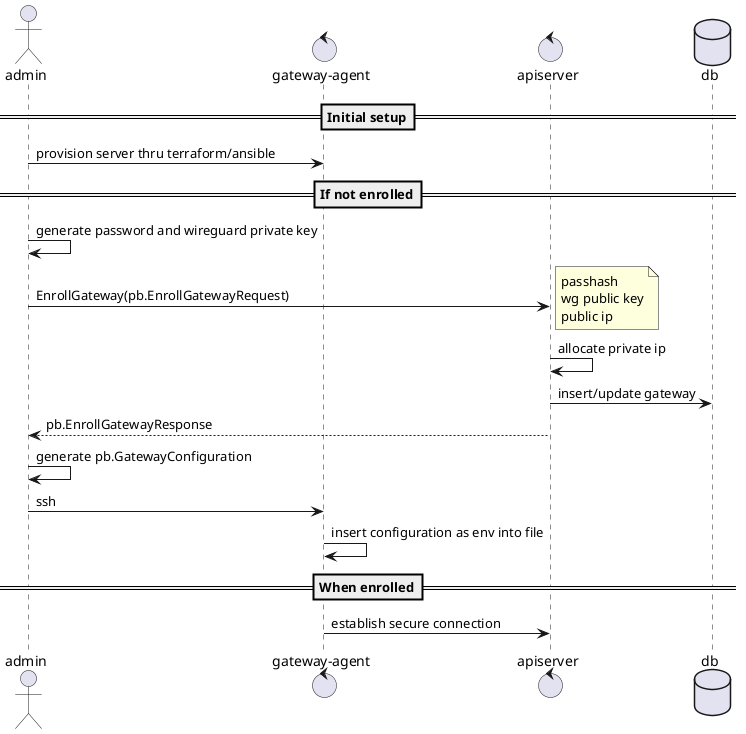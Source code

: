 @startuml
actor admin
control ga as "gateway-agent"
control apiserver
database db

==Initial setup==
admin -> ga: provision server thru terraform/ansible

==If not enrolled==
admin -> admin: generate password and wireguard private key
admin -> apiserver: EnrollGateway(pb.EnrollGatewayRequest)
note right: passhash\nwg public key\npublic ip
apiserver -> apiserver: allocate private ip
apiserver -> db: insert/update gateway
apiserver --> admin: pb.EnrollGatewayResponse
admin -> admin: generate pb.GatewayConfiguration
admin -> ga: ssh
ga -> ga: insert configuration as env into file

==When enrolled==
ga -> apiserver: establish secure connection

@enduml